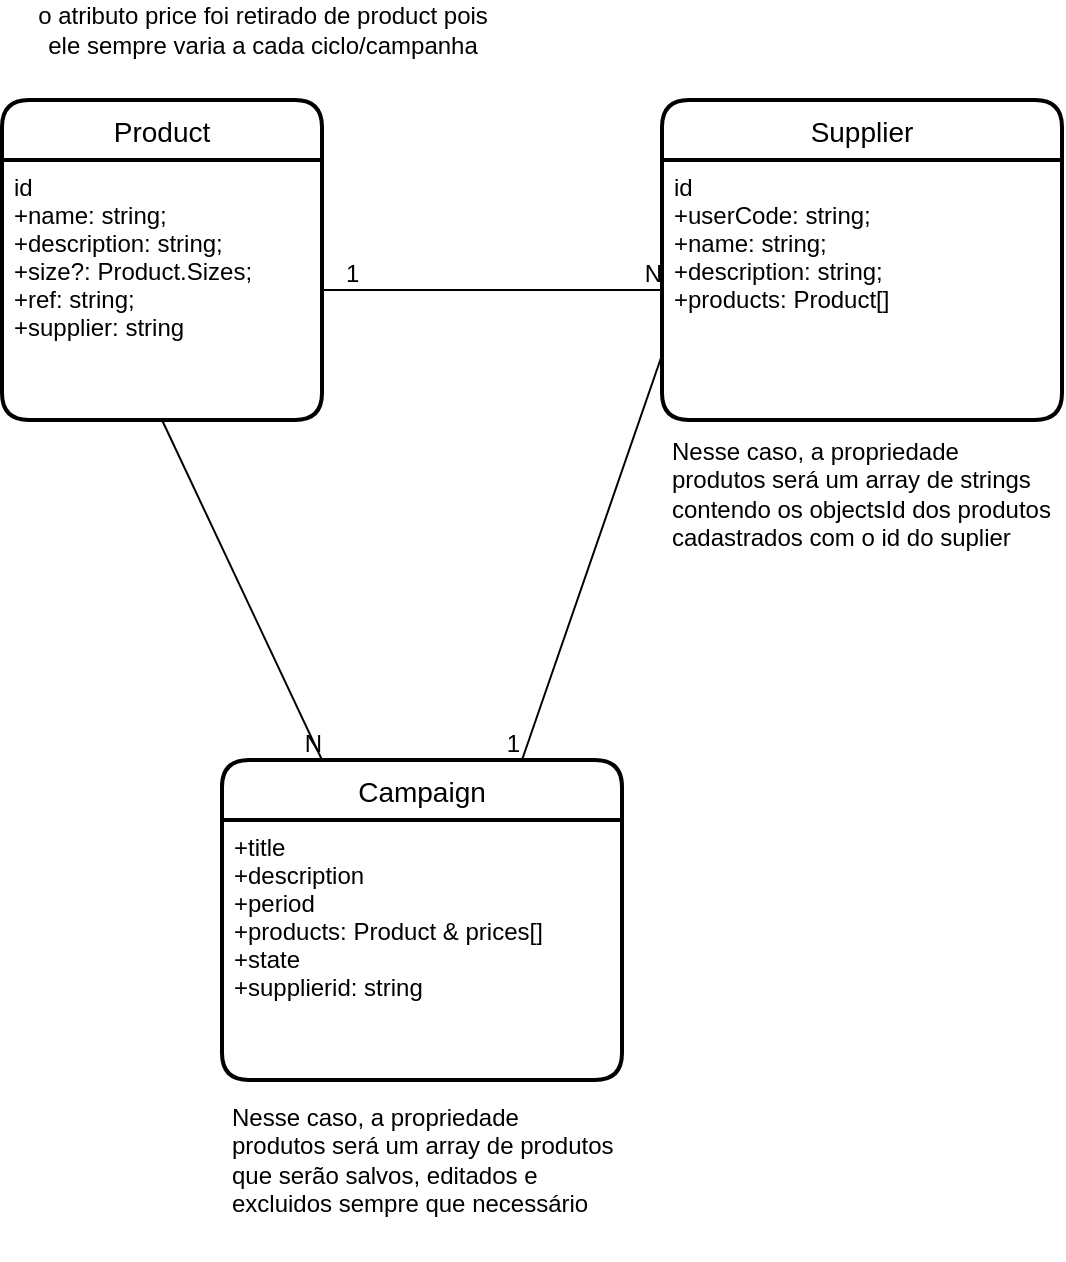 <mxfile>
    <diagram id="Gpykw8t0sJWoIj50Qa1a" name="Page-1">
        <mxGraphModel dx="620" dy="373" grid="1" gridSize="10" guides="1" tooltips="1" connect="1" arrows="1" fold="1" page="1" pageScale="1" pageWidth="827" pageHeight="1169" math="0" shadow="0">
            <root>
                <mxCell id="0"/>
                <mxCell id="1" parent="0"/>
                <mxCell id="2" value="Product" style="swimlane;childLayout=stackLayout;horizontal=1;startSize=30;horizontalStack=0;rounded=1;fontSize=14;fontStyle=0;strokeWidth=2;resizeParent=0;resizeLast=1;shadow=0;dashed=0;align=center;" parent="1" vertex="1">
                    <mxGeometry x="70" y="80" width="160" height="160" as="geometry"/>
                </mxCell>
                <mxCell id="3" value="id&#10;+name: string;&#10;+description: string;&#10;+size?: Product.Sizes;&#10;+ref: string;&#10;+supplier: string" style="align=left;strokeColor=none;fillColor=none;spacingLeft=4;fontSize=12;verticalAlign=top;resizable=0;rotatable=0;part=1;" parent="2" vertex="1">
                    <mxGeometry y="30" width="160" height="130" as="geometry"/>
                </mxCell>
                <mxCell id="4" value="Supplier" style="swimlane;childLayout=stackLayout;horizontal=1;startSize=30;horizontalStack=0;rounded=1;fontSize=14;fontStyle=0;strokeWidth=2;resizeParent=0;resizeLast=1;shadow=0;dashed=0;align=center;" parent="1" vertex="1">
                    <mxGeometry x="400" y="80" width="200" height="160" as="geometry"/>
                </mxCell>
                <mxCell id="5" value="id&#10;+userCode: string;&#10;+name: string;&#10;+description: string;&#10;+products: Product[]" style="align=left;strokeColor=none;fillColor=none;spacingLeft=4;fontSize=12;verticalAlign=top;resizable=0;rotatable=0;part=1;" parent="4" vertex="1">
                    <mxGeometry y="30" width="200" height="130" as="geometry"/>
                </mxCell>
                <mxCell id="7" value="&lt;p&gt;&lt;span style=&quot;font-size: 12px ; font-weight: normal&quot;&gt;Nesse caso, a propriedade produtos será um array de strings contendo os objectsId dos produtos cadastrados com o id do suplier&lt;/span&gt;&lt;/p&gt;" style="text;html=1;strokeColor=none;fillColor=none;spacing=5;spacingTop=-20;whiteSpace=wrap;overflow=hidden;rounded=0;" parent="1" vertex="1">
                    <mxGeometry x="400" y="247" width="200" height="80" as="geometry"/>
                </mxCell>
                <mxCell id="8" value="Campaign" style="swimlane;childLayout=stackLayout;horizontal=1;startSize=30;horizontalStack=0;rounded=1;fontSize=14;fontStyle=0;strokeWidth=2;resizeParent=0;resizeLast=1;shadow=0;dashed=0;align=center;" parent="1" vertex="1">
                    <mxGeometry x="180" y="410" width="200" height="160" as="geometry"/>
                </mxCell>
                <mxCell id="9" value="+title&#10;+description&#10;+period&#10;+products: Product &amp; prices[]&#10;+state&#10;+supplierid: string&#10;" style="align=left;strokeColor=none;fillColor=none;spacingLeft=4;fontSize=12;verticalAlign=top;resizable=0;rotatable=0;part=1;" parent="8" vertex="1">
                    <mxGeometry y="30" width="200" height="130" as="geometry"/>
                </mxCell>
                <mxCell id="11" value="&lt;p&gt;&lt;span style=&quot;font-size: 12px ; font-weight: normal&quot;&gt;Nesse caso, a propriedade produtos será um array de produtos que serão salvos, editados e excluidos sempre que necessário&lt;/span&gt;&lt;/p&gt;" style="text;html=1;strokeColor=none;fillColor=none;spacing=5;spacingTop=-20;whiteSpace=wrap;overflow=hidden;rounded=0;" parent="1" vertex="1">
                    <mxGeometry x="180" y="580" width="200" height="80" as="geometry"/>
                </mxCell>
                <mxCell id="14" value="" style="endArrow=none;html=1;rounded=0;endSize=0;targetPerimeterSpacing=0;exitX=0.5;exitY=1;exitDx=0;exitDy=0;entryX=0.25;entryY=0;entryDx=0;entryDy=0;" parent="1" source="3" target="8" edge="1">
                    <mxGeometry relative="1" as="geometry">
                        <mxPoint x="300" y="390" as="sourcePoint"/>
                        <mxPoint x="460" y="390" as="targetPoint"/>
                    </mxGeometry>
                </mxCell>
                <mxCell id="15" value="N" style="resizable=0;html=1;align=right;verticalAlign=bottom;" parent="14" connectable="0" vertex="1">
                    <mxGeometry x="1" relative="1" as="geometry"/>
                </mxCell>
                <mxCell id="16" value="" style="endArrow=none;html=1;rounded=0;endSize=0;targetPerimeterSpacing=0;exitX=0;exitY=0.75;exitDx=0;exitDy=0;entryX=0.75;entryY=0;entryDx=0;entryDy=0;" parent="1" source="5" target="8" edge="1">
                    <mxGeometry relative="1" as="geometry">
                        <mxPoint x="300" y="390" as="sourcePoint"/>
                        <mxPoint x="310" y="280" as="targetPoint"/>
                    </mxGeometry>
                </mxCell>
                <mxCell id="17" value="1" style="resizable=0;html=1;align=right;verticalAlign=bottom;" parent="16" connectable="0" vertex="1">
                    <mxGeometry x="1" relative="1" as="geometry"/>
                </mxCell>
                <mxCell id="19" value="" style="endArrow=none;html=1;rounded=0;exitX=1;exitY=0.5;exitDx=0;exitDy=0;entryX=0;entryY=0.5;entryDx=0;entryDy=0;" parent="1" source="3" target="5" edge="1">
                    <mxGeometry relative="1" as="geometry">
                        <mxPoint x="210" y="180" as="sourcePoint"/>
                        <mxPoint x="360" y="180" as="targetPoint"/>
                    </mxGeometry>
                </mxCell>
                <mxCell id="20" value="1" style="resizable=0;align=left;verticalAlign=bottom;html=1;fontColor=default;" parent="19" connectable="0" vertex="1">
                    <mxGeometry x="-1" relative="1" as="geometry">
                        <mxPoint x="10" as="offset"/>
                    </mxGeometry>
                </mxCell>
                <mxCell id="21" value="N" style="resizable=0;html=1;align=right;verticalAlign=bottom;" parent="19" connectable="0" vertex="1">
                    <mxGeometry x="1" relative="1" as="geometry"/>
                </mxCell>
                <mxCell id="22" value="o atributo price foi retirado de product pois&lt;br&gt;ele sempre varia a cada ciclo/campanha" style="text;html=1;resizable=0;autosize=1;align=center;verticalAlign=middle;points=[];fillColor=none;strokeColor=none;rounded=0;" vertex="1" parent="1">
                    <mxGeometry x="80" y="30" width="240" height="30" as="geometry"/>
                </mxCell>
            </root>
        </mxGraphModel>
    </diagram>
</mxfile>